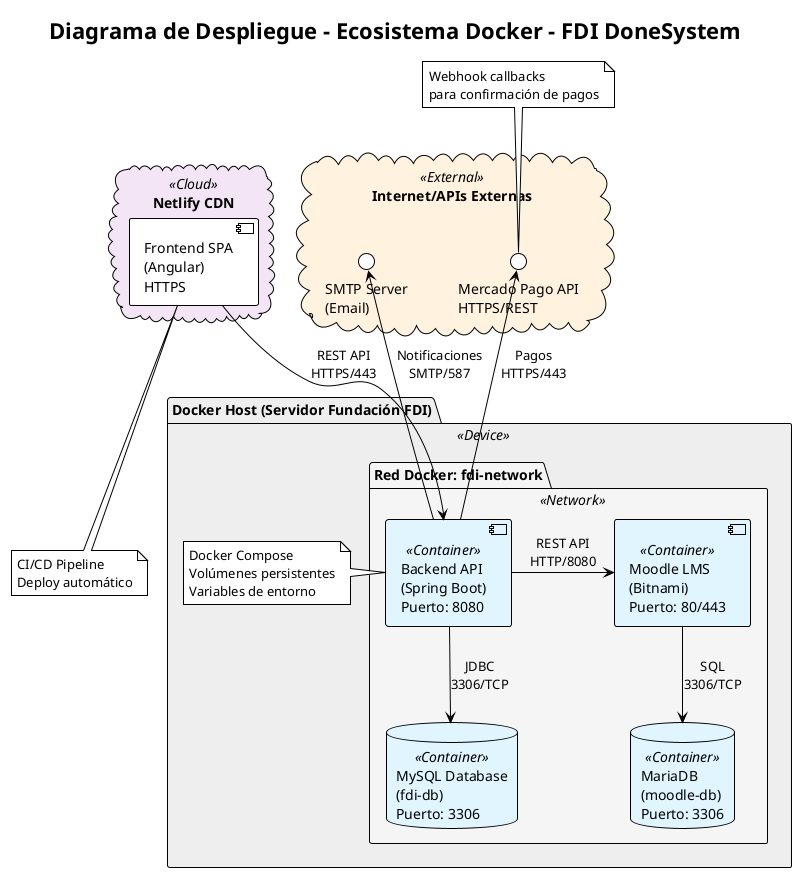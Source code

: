@startuml
!theme plain
title Diagrama de Despliegue - Ecosistema Docker - FDI DoneSystem

!define CONTAINER_COLOR #E1F5FE
!define CLOUD_COLOR #F3E5F5
!define EXTERNAL_COLOR #FFF3E0

package "Docker Host (Servidor Fundación FDI)" <<Device>> #EEEEEE {
  
  package "Red Docker: fdi-network" <<Network>> #F5F5F5 {
  component "Backend API\n(Spring Boot)\nPuerto: 8080" as backend <<Container>> CONTAINER_COLOR
  database "MySQL Database\n(fdi-db)\nPuerto: 3306" as mysql <<Container>> CONTAINER_COLOR
  component "Moodle LMS\n(Bitnami)\nPuerto: 80/443" as moodle <<Container>> CONTAINER_COLOR
  database "MariaDB\n(moodle-db)\nPuerto: 3306" as moodledb <<Container>> CONTAINER_COLOR
  }
  
  note right of backend : Docker Compose\nVolúmenes persistentes\nVariables de entorno
}

cloud "Netlify CDN" <<Cloud>> CLOUD_COLOR {
  component "Frontend SPA\n(Angular)\nHTTPS" as frontend
}

cloud "Internet/APIs Externas" <<External>> EXTERNAL_COLOR {
  interface "Mercado Pago API\nHTTPS/REST" as mpago
  interface "SMTP Server\n(Email)" as smtp
}

' Conexiones internas
backend -down-> mysql : "JDBC\n3306/TCP"
backend -right-> moodle : "REST API\nHTTP/8080"
moodle -down-> moodledb : "SQL\n3306/TCP"

' Conexiones externas
frontend -down-> backend : "REST API\nHTTPS/443"
backend -up-> mpago : "Pagos\nHTTPS/443"
backend -up-> smtp : "Notificaciones\nSMTP/587"

' Notas adicionales
note bottom of frontend : CI/CD Pipeline\nDeploy automático
note top of mpago : Webhook callbacks\npara confirmación de pagos

@enduml
